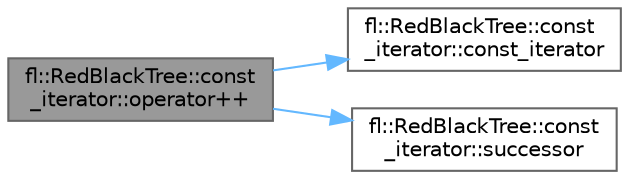 digraph "fl::RedBlackTree::const_iterator::operator++"
{
 // INTERACTIVE_SVG=YES
 // LATEX_PDF_SIZE
  bgcolor="transparent";
  edge [fontname=Helvetica,fontsize=10,labelfontname=Helvetica,labelfontsize=10];
  node [fontname=Helvetica,fontsize=10,shape=box,height=0.2,width=0.4];
  rankdir="LR";
  Node1 [id="Node000001",label="fl::RedBlackTree::const\l_iterator::operator++",height=0.2,width=0.4,color="gray40", fillcolor="grey60", style="filled", fontcolor="black",tooltip=" "];
  Node1 -> Node2 [id="edge1_Node000001_Node000002",color="steelblue1",style="solid",tooltip=" "];
  Node2 [id="Node000002",label="fl::RedBlackTree::const\l_iterator::const_iterator",height=0.2,width=0.4,color="grey40", fillcolor="white", style="filled",URL="$d0/ddb/classfl_1_1_red_black_tree_1_1const__iterator_aa1504caf5d69b57d4c22a28ff31a2b0b.html#aa1504caf5d69b57d4c22a28ff31a2b0b",tooltip=" "];
  Node1 -> Node3 [id="edge2_Node000001_Node000003",color="steelblue1",style="solid",tooltip=" "];
  Node3 [id="Node000003",label="fl::RedBlackTree::const\l_iterator::successor",height=0.2,width=0.4,color="grey40", fillcolor="white", style="filled",URL="$d0/ddb/classfl_1_1_red_black_tree_1_1const__iterator_a125bd0d53cc90ebd6481b0b944fb0fd7.html#a125bd0d53cc90ebd6481b0b944fb0fd7",tooltip=" "];
}
